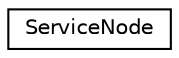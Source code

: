 digraph "Graphical Class Hierarchy"
{
 // INTERACTIVE_SVG=YES
  edge [fontname="Helvetica",fontsize="10",labelfontname="Helvetica",labelfontsize="10"];
  node [fontname="Helvetica",fontsize="10",shape=record];
  rankdir="LR";
  Node1 [label="ServiceNode",height=0.2,width=0.4,color="black", fillcolor="white", style="filled",URL="$class_service_node.html",tooltip="The class used to describle a service, containing service&#39;s object reference, name and device manager..."];
}
